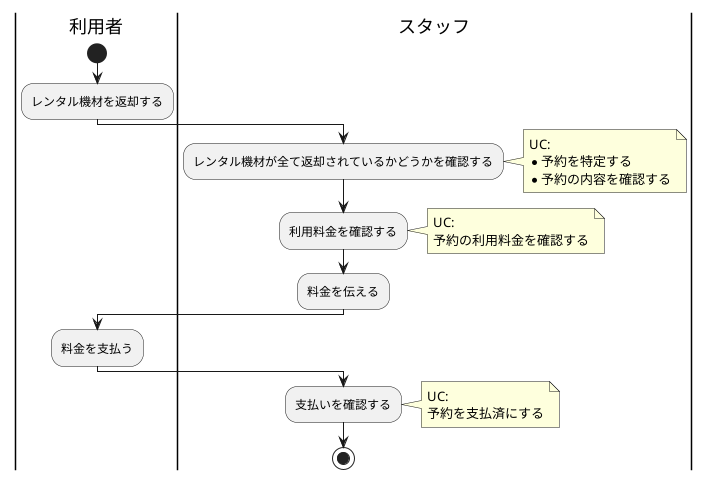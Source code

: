 @startuml BusinessFlow

|利用者|
start
:レンタル機材を返却する;

|スタッフ|
:レンタル機材が全て返却されているかどうかを確認する;
note right
UC:
* 予約を特定する
* 予約の内容を確認する
end note

:利用料金を確認する;
note right
UC:
予約の利用料金を確認する
end note

:料金を伝える;

|利用者|
:料金を支払う;

|スタッフ|
:支払いを確認する;
note right
UC:
予約を支払済にする
end note

stop

@enduml
